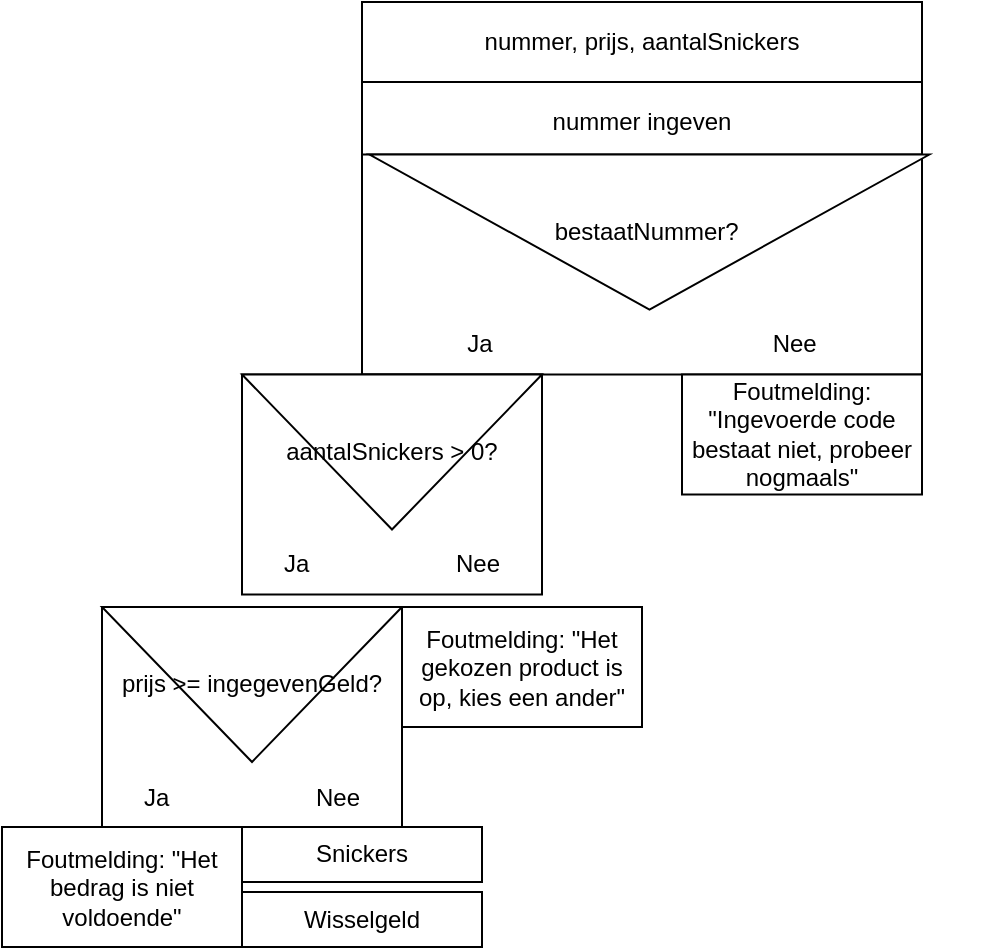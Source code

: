 <mxfile>
    <diagram id="-SsTG6D-6UE7b-3sOHdS" name="Page-1">
        <mxGraphModel dx="1594" dy="368" grid="1" gridSize="10" guides="1" tooltips="1" connect="1" arrows="1" fold="1" page="1" pageScale="1" pageWidth="850" pageHeight="1100" math="0" shadow="0">
            <root>
                <mxCell id="0"/>
                <mxCell id="1" parent="0"/>
                <mxCell id="2" value="nummer, prijs, aantalSnickers" style="rounded=0;whiteSpace=wrap;html=1;" vertex="1" parent="1">
                    <mxGeometry x="170" width="280" height="40" as="geometry"/>
                </mxCell>
                <mxCell id="3" value="nummer ingeven" style="rounded=0;whiteSpace=wrap;html=1;" vertex="1" parent="1">
                    <mxGeometry x="170" y="40" width="280" height="40" as="geometry"/>
                </mxCell>
                <mxCell id="5" value="" style="rounded=0;whiteSpace=wrap;html=1;fillColor=default;" vertex="1" parent="1">
                    <mxGeometry x="170" y="76.25" width="280" height="110" as="geometry"/>
                </mxCell>
                <mxCell id="6" value="Ja&amp;nbsp; &amp;nbsp; &amp;nbsp; &amp;nbsp; &amp;nbsp; &amp;nbsp; &amp;nbsp; &amp;nbsp; &amp;nbsp; &amp;nbsp; &amp;nbsp; &amp;nbsp; &amp;nbsp; &amp;nbsp; &amp;nbsp; &amp;nbsp; &amp;nbsp; &amp;nbsp; &amp;nbsp; &amp;nbsp; &amp;nbsp; Nee" style="rounded=0;whiteSpace=wrap;html=1;fillColor=default;opacity=0;" vertex="1" parent="1">
                    <mxGeometry x="140" y="156.25" width="340" height="30" as="geometry"/>
                </mxCell>
                <mxCell id="7" value="bestaatNummer?&amp;nbsp;" style="triangle;whiteSpace=wrap;html=1;fillColor=default;rotation=90;horizontal=0;" vertex="1" parent="1">
                    <mxGeometry x="275" y="-25" width="77.5" height="280" as="geometry"/>
                </mxCell>
                <mxCell id="9" value="" style="rounded=0;whiteSpace=wrap;html=1;fillColor=default;" vertex="1" parent="1">
                    <mxGeometry x="110" y="186.25" width="150" height="110" as="geometry"/>
                </mxCell>
                <mxCell id="10" value="Ja&amp;nbsp; &amp;nbsp; &amp;nbsp; &amp;nbsp; &amp;nbsp; &amp;nbsp; &amp;nbsp; &amp;nbsp; &amp;nbsp; &amp;nbsp; &amp;nbsp; Nee" style="rounded=0;whiteSpace=wrap;html=1;fillColor=default;opacity=0;" vertex="1" parent="1">
                    <mxGeometry x="110" y="266.25" width="150" height="30" as="geometry"/>
                </mxCell>
                <mxCell id="11" value="aantalSnickers &amp;gt; 0?" style="triangle;whiteSpace=wrap;html=1;fillColor=default;rotation=90;horizontal=0;" vertex="1" parent="1">
                    <mxGeometry x="146.25" y="150" width="77.5" height="150" as="geometry"/>
                </mxCell>
                <mxCell id="12" value="Foutmelding: &quot;Ingevoerde code bestaat niet, probeer nogmaals&quot;" style="rounded=0;whiteSpace=wrap;html=1;" vertex="1" parent="1">
                    <mxGeometry x="330" y="186.25" width="120" height="60" as="geometry"/>
                </mxCell>
                <mxCell id="13" value="" style="rounded=0;whiteSpace=wrap;html=1;fillColor=default;" vertex="1" parent="1">
                    <mxGeometry x="40" y="302.5" width="150" height="110" as="geometry"/>
                </mxCell>
                <mxCell id="14" value="Ja&amp;nbsp; &amp;nbsp; &amp;nbsp; &amp;nbsp; &amp;nbsp; &amp;nbsp; &amp;nbsp; &amp;nbsp; &amp;nbsp; &amp;nbsp; &amp;nbsp; Nee" style="rounded=0;whiteSpace=wrap;html=1;fillColor=default;opacity=0;" vertex="1" parent="1">
                    <mxGeometry x="40" y="382.5" width="150" height="30" as="geometry"/>
                </mxCell>
                <mxCell id="15" value="prijs &amp;gt;= ingegevenGeld?" style="triangle;whiteSpace=wrap;html=1;fillColor=default;rotation=90;horizontal=0;" vertex="1" parent="1">
                    <mxGeometry x="76.25" y="266.25" width="77.5" height="150" as="geometry"/>
                </mxCell>
                <mxCell id="16" value="Foutmelding: &quot;Het bedrag is niet voldoende&quot;" style="rounded=0;whiteSpace=wrap;html=1;" vertex="1" parent="1">
                    <mxGeometry x="-10" y="412.5" width="120" height="60" as="geometry"/>
                </mxCell>
                <mxCell id="17" value="Snickers" style="rounded=0;whiteSpace=wrap;html=1;" vertex="1" parent="1">
                    <mxGeometry x="110" y="412.5" width="120" height="27.5" as="geometry"/>
                </mxCell>
                <mxCell id="18" value="Wisselgeld" style="rounded=0;whiteSpace=wrap;html=1;" vertex="1" parent="1">
                    <mxGeometry x="110" y="445" width="120" height="27.5" as="geometry"/>
                </mxCell>
                <mxCell id="19" value="Foutmelding: &quot;Het gekozen product is op, kies een ander&quot;" style="rounded=0;whiteSpace=wrap;html=1;" vertex="1" parent="1">
                    <mxGeometry x="190" y="302.5" width="120" height="60" as="geometry"/>
                </mxCell>
            </root>
        </mxGraphModel>
    </diagram>
</mxfile>